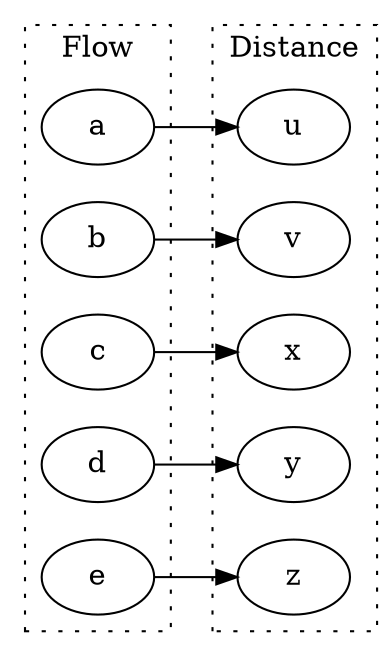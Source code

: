 digraph bij1 {
	rankdir=LR;
	graph [ dpi = 300 ];
	subgraph cluster1 {
		label="Flow";
		graph[style=dotted];
		a; b; c; d; e;
	}
	subgraph cluster2 {
		label="Distance";
		graph[style=dotted];
		u; v; x; y; z;
	}
	a -> u;
	b -> v;
	c -> x;
	d -> y;
	e -> z;
}

